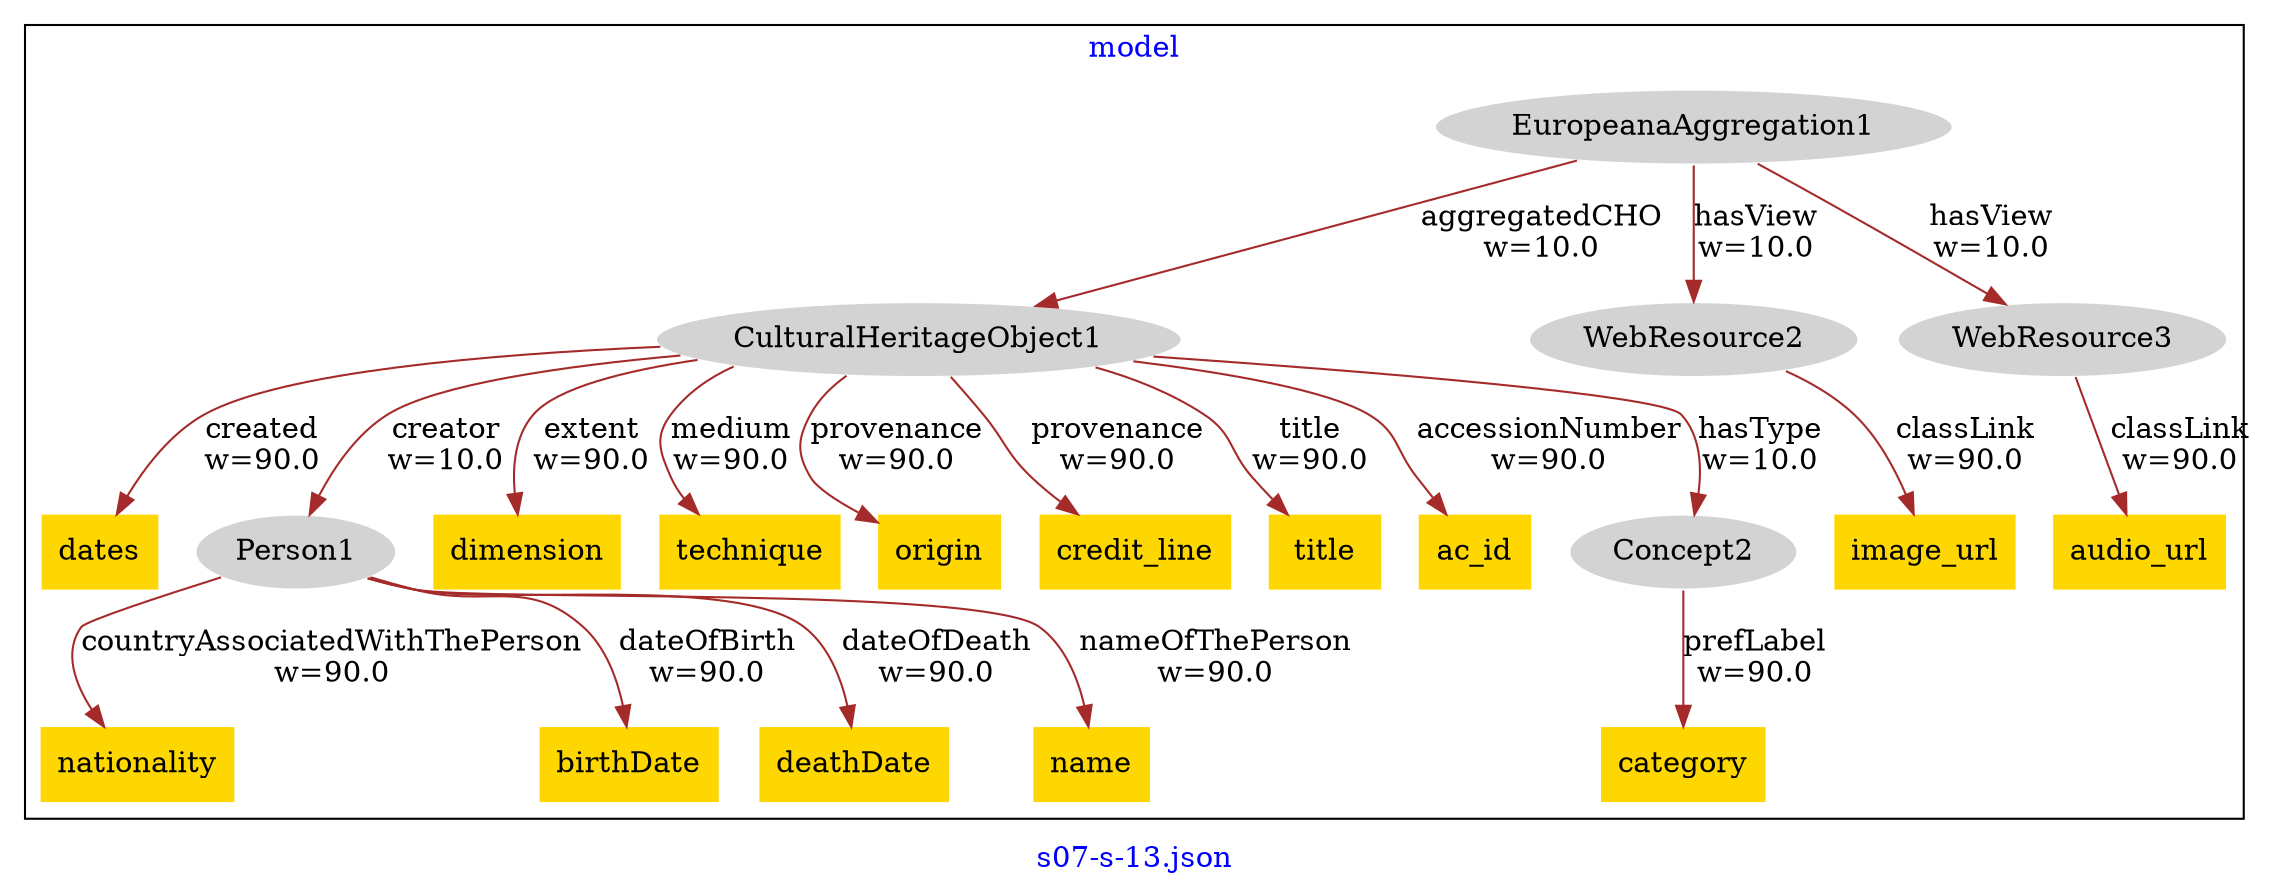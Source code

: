 digraph n0 {
fontcolor="blue"
remincross="true"
label="s07-s-13.json"
subgraph cluster {
label="model"
n2[style="filled",color="white",fillcolor="lightgray",label="CulturalHeritageObject1\n"];
n3[shape="plaintext",style="filled",fillcolor="gold",label="dates\n"];
n4[style="filled",color="white",fillcolor="lightgray",label="Person1\n"];
n5[shape="plaintext",style="filled",fillcolor="gold",label="dimension\n"];
n6[shape="plaintext",style="filled",fillcolor="gold",label="technique\n"];
n7[shape="plaintext",style="filled",fillcolor="gold",label="origin\n"];
n8[shape="plaintext",style="filled",fillcolor="gold",label="credit_line\n"];
n9[shape="plaintext",style="filled",fillcolor="gold",label="title\n"];
n10[shape="plaintext",style="filled",fillcolor="gold",label="ac_id\n"];
n11[style="filled",color="white",fillcolor="lightgray",label="Concept2\n"];
n12[shape="plaintext",style="filled",fillcolor="gold",label="nationality\n"];
n13[shape="plaintext",style="filled",fillcolor="gold",label="birthDate\n"];
n14[shape="plaintext",style="filled",fillcolor="gold",label="deathDate\n"];
n15[shape="plaintext",style="filled",fillcolor="gold",label="name\n"];
n16[style="filled",color="white",fillcolor="lightgray",label="EuropeanaAggregation1\n"];
n17[style="filled",color="white",fillcolor="lightgray",label="WebResource2\n"];
n18[style="filled",color="white",fillcolor="lightgray",label="WebResource3\n"];
n19[shape="plaintext",style="filled",fillcolor="gold",label="image_url\n"];
n20[shape="plaintext",style="filled",fillcolor="gold",label="audio_url\n"];
n21[shape="plaintext",style="filled",fillcolor="gold",label="category\n"];
}
n2 -> n3[color="brown",fontcolor="black",label="created\nw=90.0"]
n2 -> n4[color="brown",fontcolor="black",label="creator\nw=10.0"]
n2 -> n5[color="brown",fontcolor="black",label="extent\nw=90.0"]
n2 -> n6[color="brown",fontcolor="black",label="medium\nw=90.0"]
n2 -> n7[color="brown",fontcolor="black",label="provenance\nw=90.0"]
n2 -> n8[color="brown",fontcolor="black",label="provenance\nw=90.0"]
n2 -> n9[color="brown",fontcolor="black",label="title\nw=90.0"]
n2 -> n10[color="brown",fontcolor="black",label="accessionNumber\nw=90.0"]
n2 -> n11[color="brown",fontcolor="black",label="hasType\nw=10.0"]
n4 -> n12[color="brown",fontcolor="black",label="countryAssociatedWithThePerson\nw=90.0"]
n4 -> n13[color="brown",fontcolor="black",label="dateOfBirth\nw=90.0"]
n4 -> n14[color="brown",fontcolor="black",label="dateOfDeath\nw=90.0"]
n4 -> n15[color="brown",fontcolor="black",label="nameOfThePerson\nw=90.0"]
n16 -> n2[color="brown",fontcolor="black",label="aggregatedCHO\nw=10.0"]
n16 -> n17[color="brown",fontcolor="black",label="hasView\nw=10.0"]
n16 -> n18[color="brown",fontcolor="black",label="hasView\nw=10.0"]
n17 -> n19[color="brown",fontcolor="black",label="classLink\nw=90.0"]
n18 -> n20[color="brown",fontcolor="black",label="classLink\nw=90.0"]
n11 -> n21[color="brown",fontcolor="black",label="prefLabel\nw=90.0"]
}
